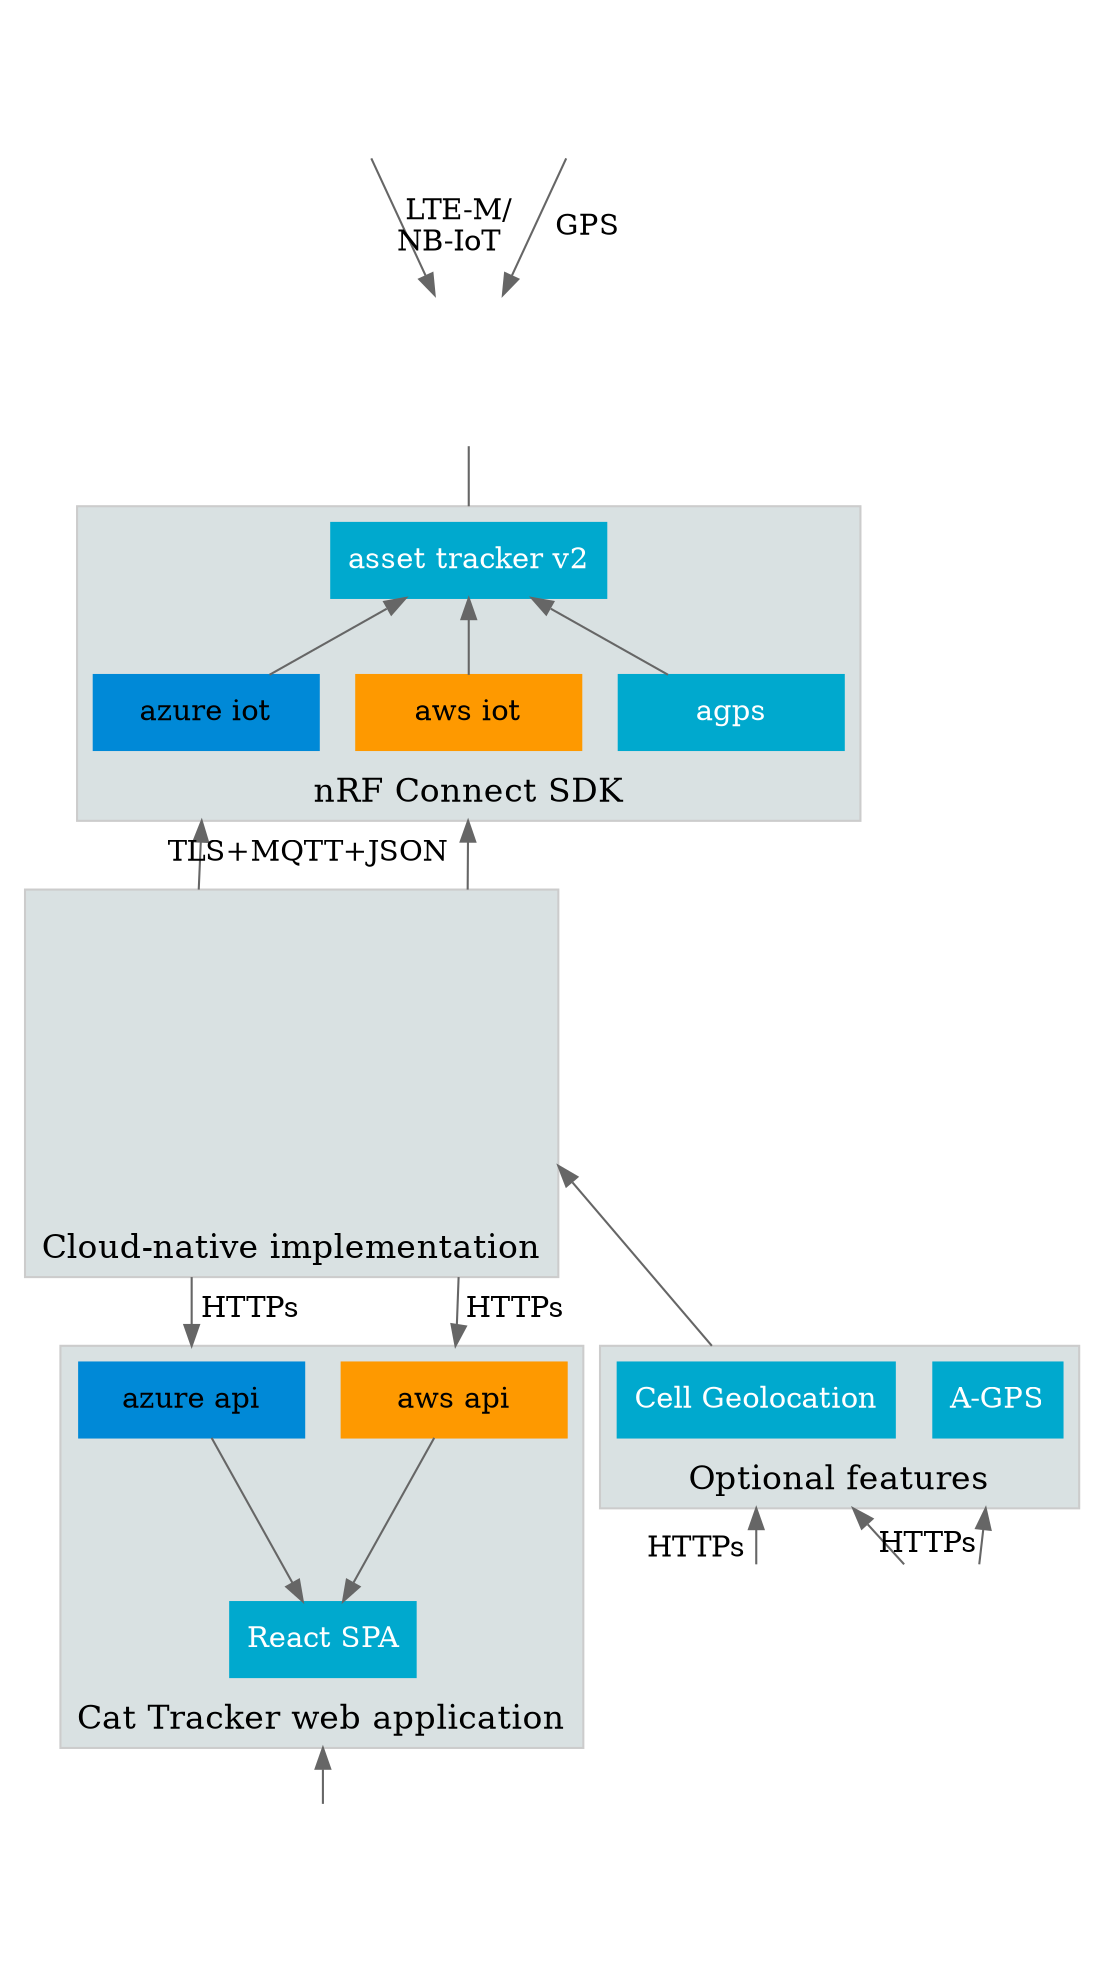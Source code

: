 digraph G {

    rankdir=TB

    imagepath="/workdir/docs/project"

    bgcolor=transparent

    compound=true

    labelfloat=true

    edge [ color="#666666" ]

    splines=false
    
    celltower [ label="" image="./images/celltower.svg" shape="none" width="2" height="1" imagescale=true ]
    satellite [ label="" image="./images/satellite.svg" shape="none" width="1" height="1" imagescale=true ]
    thingy91 [ label="" tooltip="Thingy:91" image="./images/thingy91.svg" shape="none" width="1" height="1" imagescale=true URL="https://www.nordicsemi.com/Software-and-tools/Prototyping-platforms/Nordic-Thingy-91" ]

    subgraph cluster0 {
        label="Cloud-native implementation"
        labelloc=b
        fontsize=16
        bgcolor="#D9E1E2" color="#cccccc" 
        AWS [ image="./images/aws.svg" label="" shape="none" URL="https://github.com/NordicSemiconductor/asset-tracker-cloud-aws-js" width="1" height="1" imagescale=true ];
        Azure [ image="./images/azure.svg" label="" shape="none" URL="https://github.com/NordicSemiconductor/asset-tracker-cloud-azure-js" width="2" height="2" imagescale=true ];
    }

    subgraph cluster4 {
        label="Optional features"
        labelloc=b
        fontsize=16
        bgcolor="#D9E1E2" color="#cccccc" 
        gellceo [ shape=box style=filled color="#00A9CE" fillcolor="#00A9CE" fontcolor="#ffffff" label="Cell Geolocation" ]
        agpscloud [ shape=box style=filled color="#00A9CE" fillcolor="#00A9CE" fontcolor="#ffffff" label="A-GPS" ]
    }

    subgraph cluster1 {
        label="nRF Connect SDK"
        labelloc=b
        fontsize=16
        bgcolor="#D9E1E2" color="#cccccc" 
        aws_iot [ label="aws iot" width="1.5" shape=box style=filled color="#fe9900" fillcolor="#fe9900" URL="https://developer.nordicsemi.com/nRF_Connect_SDK/doc/latest/nrf/samples/nrf9160/aws_iot/README.html" ]
        azure_iot [ label="azure iot" width="1.5" shape=box style=filled color="#0089d7" fillcolor="#0089d7" URL="https://developer.nordicsemi.com/nRF_Connect_SDK/doc/latest/nrf/samples/nrf9160/azure_iot_hub/README.html" ]
        asset_tracker_v2 [ label="asset tracker v2" shape=box style=filled color="#00A9CE" fillcolor="#00A9CE" fontcolor="#ffffff" color="#00A9CE" URL="https://developer.nordicsemi.com/nRF_Connect_SDK/doc/latest/nrf/applications/asset_tracker_v2/README.html" ]
        agps [ shape=box width ="1.5" style=filled color="#00A9CE" fillcolor="#00A9CE" fontcolor="#ffffff" URL="https://developer.nordicsemi.com/nRF_Connect_SDK/doc/latest/nrf/samples/nrf9160/agps/README.html" ]
    }

    subgraph cluster2 {
        label="Cat Tracker web application"
        labelloc=b
        fontsize=16
        bgcolor="#D9E1E2" color="#cccccc" 
        aws_api [ label="aws api" width="1.5" shape=box style=filled color="#fe9900" fillcolor="#fe9900" ]
        azure_api [ label="azure api" width="1.5" shape=box style=filled color="#0089d7" fillcolor="#0089d7" ]
        web_app [ label="React SPA" shape=box style=filled color="#00A9CE" fillcolor="#00A9CE" fontcolor="#ffffff" URL="https://github.com/NordicSemiconductor/asset-tracker-cloud-app-js" ]
    }

        nrfcloud [ label="" labelloc=b tooltip="nRF Cloud" image="./images/nrfcloud.svg" shape="none" width="1" height="1" imagescale=true URL="https://www.nordicsemi.com/Software-and-tools/Development-Tools/nRF-Cloud" ]
        unwiredlabs [ label="" tooltip="Unwired Labs" image="./images/unwiredlabs.png" shape="none" width="1" height="1" imagescale=true URL="https://unwiredlabs.com/" ]
        phone [ label="" image="./images/phone.svg" shape="none" width="1" height="1" imagescale=true ]

    aws_iot -> AWS  [ dir=back ltail=cluster1 lhead=cluster0 ]
    azure_iot -> Azure  [ label=" TLS+MQTT+JSON " dir=back ltail=cluster1 lhead=cluster0]
    thingy91 -> asset_tracker_v2 [ dir=none lhead=cluster1 ]
    satellite -> thingy91 [ label=" GPS " ]
    celltower -> thingy91 [ label=" LTE-M/\nNB-IoT " ]

    asset_tracker_v2 -> aws_iot [ dir=back ]
    asset_tracker_v2 -> azure_iot [ dir=back ]
    asset_tracker_v2 -> agps [ dir=back ]

    agpscloud -> nrfcloud [ dir=back taillabel=" HTTPs " ltail=cluster4 labeldistance="6"]
    gellceo -> nrfcloud [ dir=back ltail=cluster4 ]
    gellceo -> unwiredlabs [ dir=back headlabel=" HTTPs " ltail=cluster4 ]
    AWS -> gellceo [ dir=back ltail=cluster0 lhead=cluster4 ]

    AWS -> aws_api [ label=" HTTPs " ltail=cluster0 lhead=cluster2 ]
    Azure -> azure_api [ label=" HTTPs " ltail=cluster0 lhead=cluster2 ]

    aws_api -> web_app
    azure_api -> web_app

    web_app -> phone [ ltail=cluster2 dir=back ]
}
